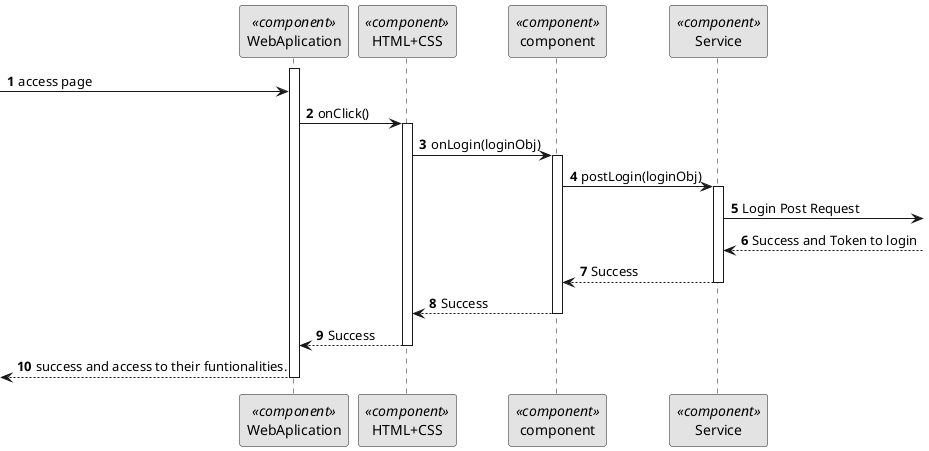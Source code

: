 @startuml 5.1.1
skinparam monochrome true
skinparam packageStyle rectangle
skinparam shadowing false

autonumber

participant "WebAplication" as FE <<component>>
participant "HTML+CSS" as HT <<component>>
participant "component" as CM <<component>>
participant "Service" as SERV <<component>>


activate FE
-> FE: access page

FE -> HT : onClick()
activate HT


HT -> CM : onLogin(loginObj)

activate CM

CM -> SERV : postLogin(loginObj)

 activate SERV

  SERV -> : Login Post Request

 SERV <-- : Success and Token to login

SERV --> CM : Success


deactivate SERV

CM --> HT : Success
deactivate CM



HT --> FE : Success
deactivate HT

<--- FE : success and access to their funtionalities.

deactivate FE





@enduml